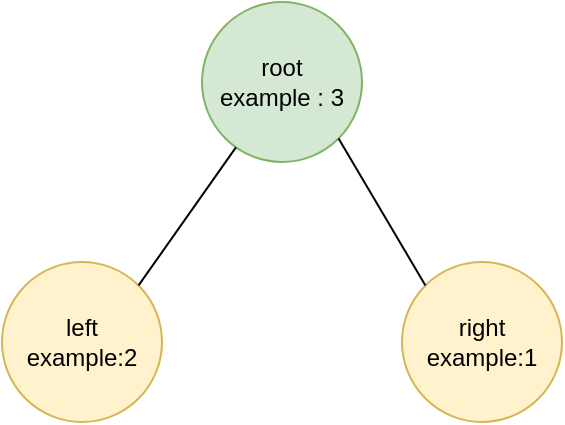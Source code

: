 <mxfile version="12.2.4" pages="1"><diagram id="2XtpGSB0td4fcj6xnYlr" name="Page-1"><mxGraphModel dx="475" dy="457" grid="1" gridSize="10" guides="1" tooltips="1" connect="1" arrows="1" fold="1" page="1" pageScale="1" pageWidth="827" pageHeight="1169" math="0" shadow="0"><root><mxCell id="0"/><mxCell id="1" parent="0"/><mxCell id="2" value="root&lt;br&gt;example : 3" style="ellipse;whiteSpace=wrap;html=1;aspect=fixed;fillColor=#d5e8d4;strokeColor=#82b366;" parent="1" vertex="1"><mxGeometry x="180" y="60" width="80" height="80" as="geometry"/></mxCell><mxCell id="3" value="left&lt;br&gt;example:2" style="ellipse;whiteSpace=wrap;html=1;aspect=fixed;fillColor=#fff2cc;strokeColor=#d6b656;" parent="1" vertex="1"><mxGeometry x="80" y="190" width="80" height="80" as="geometry"/></mxCell><mxCell id="4" value="right&lt;br&gt;example:1" style="ellipse;whiteSpace=wrap;html=1;aspect=fixed;fillColor=#fff2cc;strokeColor=#d6b656;" parent="1" vertex="1"><mxGeometry x="280" y="190" width="80" height="80" as="geometry"/></mxCell><mxCell id="5" value="" style="endArrow=none;html=1;exitX=1;exitY=0;exitDx=0;exitDy=0;" parent="1" source="3" target="2" edge="1"><mxGeometry width="50" height="50" relative="1" as="geometry"><mxPoint x="150" y="190" as="sourcePoint"/><mxPoint x="200" y="140" as="targetPoint"/></mxGeometry></mxCell><mxCell id="6" value="" style="endArrow=none;html=1;exitX=1;exitY=1;exitDx=0;exitDy=0;entryX=0;entryY=0;entryDx=0;entryDy=0;" parent="1" source="2" target="4" edge="1"><mxGeometry width="50" height="50" relative="1" as="geometry"><mxPoint x="240" y="180" as="sourcePoint"/><mxPoint x="290" y="130" as="targetPoint"/></mxGeometry></mxCell></root></mxGraphModel></diagram></mxfile>